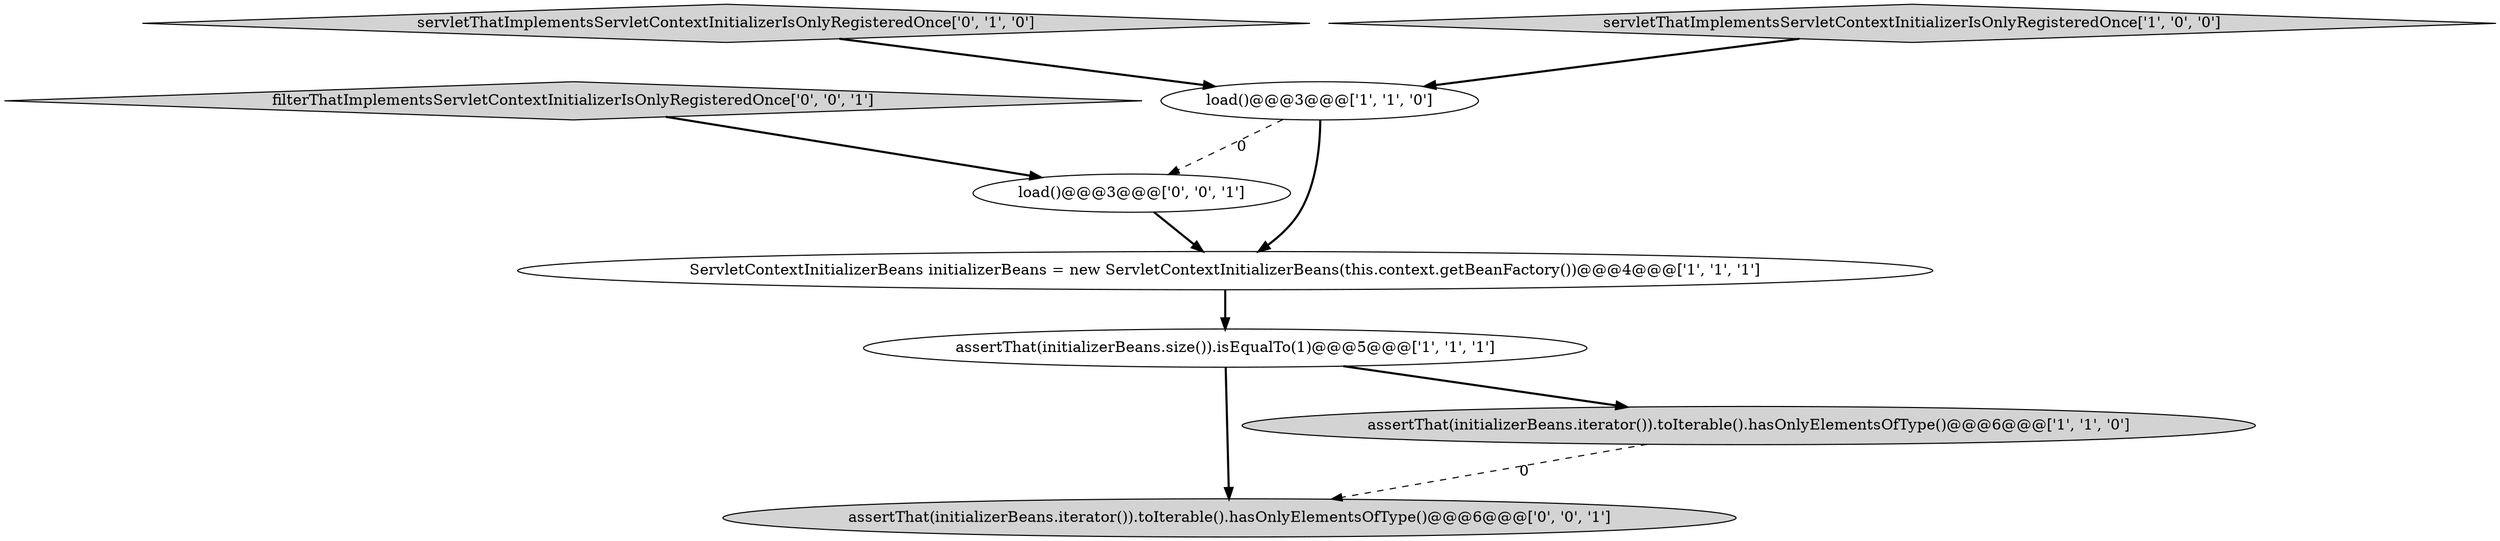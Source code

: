digraph {
7 [style = filled, label = "assertThat(initializerBeans.iterator()).toIterable().hasOnlyElementsOfType()@@@6@@@['0', '0', '1']", fillcolor = lightgray, shape = ellipse image = "AAA0AAABBB3BBB"];
5 [style = filled, label = "servletThatImplementsServletContextInitializerIsOnlyRegisteredOnce['0', '1', '0']", fillcolor = lightgray, shape = diamond image = "AAA0AAABBB2BBB"];
4 [style = filled, label = "servletThatImplementsServletContextInitializerIsOnlyRegisteredOnce['1', '0', '0']", fillcolor = lightgray, shape = diamond image = "AAA0AAABBB1BBB"];
8 [style = filled, label = "load()@@@3@@@['0', '0', '1']", fillcolor = white, shape = ellipse image = "AAA0AAABBB3BBB"];
6 [style = filled, label = "filterThatImplementsServletContextInitializerIsOnlyRegisteredOnce['0', '0', '1']", fillcolor = lightgray, shape = diamond image = "AAA0AAABBB3BBB"];
0 [style = filled, label = "ServletContextInitializerBeans initializerBeans = new ServletContextInitializerBeans(this.context.getBeanFactory())@@@4@@@['1', '1', '1']", fillcolor = white, shape = ellipse image = "AAA0AAABBB1BBB"];
2 [style = filled, label = "load()@@@3@@@['1', '1', '0']", fillcolor = white, shape = ellipse image = "AAA0AAABBB1BBB"];
1 [style = filled, label = "assertThat(initializerBeans.size()).isEqualTo(1)@@@5@@@['1', '1', '1']", fillcolor = white, shape = ellipse image = "AAA0AAABBB1BBB"];
3 [style = filled, label = "assertThat(initializerBeans.iterator()).toIterable().hasOnlyElementsOfType()@@@6@@@['1', '1', '0']", fillcolor = lightgray, shape = ellipse image = "AAA0AAABBB1BBB"];
1->3 [style = bold, label=""];
8->0 [style = bold, label=""];
5->2 [style = bold, label=""];
2->0 [style = bold, label=""];
4->2 [style = bold, label=""];
2->8 [style = dashed, label="0"];
1->7 [style = bold, label=""];
0->1 [style = bold, label=""];
3->7 [style = dashed, label="0"];
6->8 [style = bold, label=""];
}
